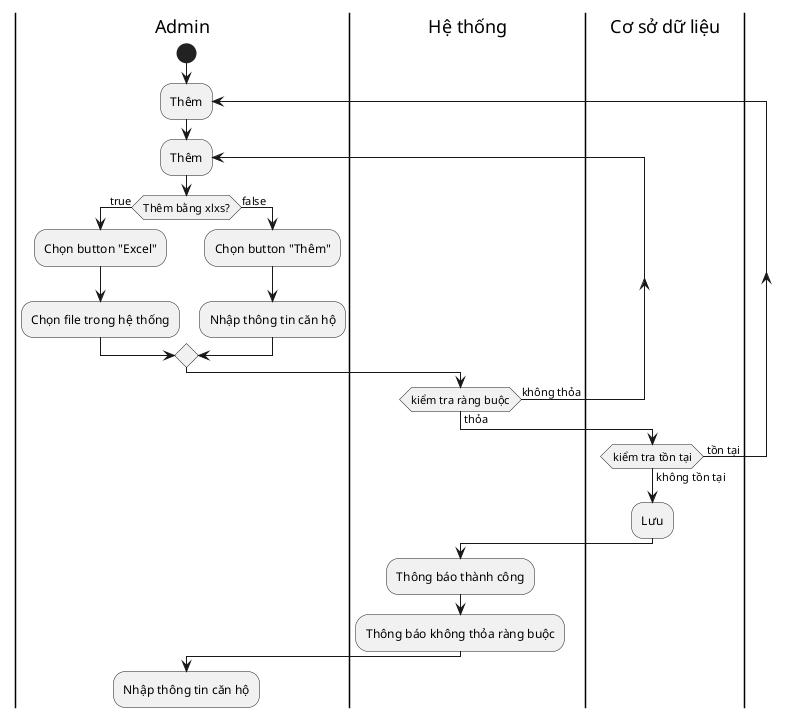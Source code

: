 @startuml
|Admin|
start
repeat  :Thêm;
repeat :Thêm;
if (Thêm bằng xlxs?) then (true)
    |Admin|
    :Chọn button "Excel";
    :Chọn file trong hệ thống;
else (false)
    |Admin|
    :Chọn button "Thêm";
    :Nhập thông tin căn hộ;
    |Hệ thống|
endif
repeat while (kiểm tra ràng buộc) is (không thỏa) not (thỏa)
|Cơ sở dữ liệu|
repeat while (kiểm tra tồn tại) is ( tồn tại) not (không tồn tại)
:Lưu;
|Hệ thống|
:Thông báo thành công;
|Hệ thống|
:Thông báo không thỏa ràng buộc;
|Admin|
:Nhập thông tin căn hộ;

@enduml